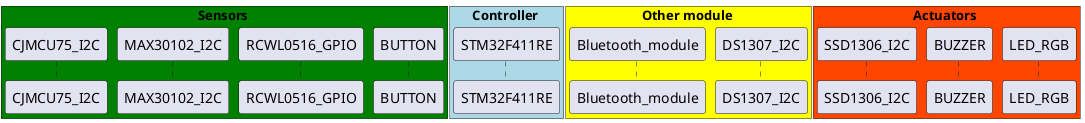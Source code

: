 @startuml

box Sensors #Green
participant MAX30102_I2C
participant CJMCU75_I2C
participant MAX30102_I2C
participant RCWL0516_GPIO
participant BUTTON
end box

box Controller #LightBlue
participant STM32F411RE
end box

box Other module #Yellow
participant Bluetooth_module
participant DS1307_I2C
end box

box Actuators #OrangeRed
participant SSD1306_I2C
participant BUZZER
participant LED_RGB
end box

@enduml